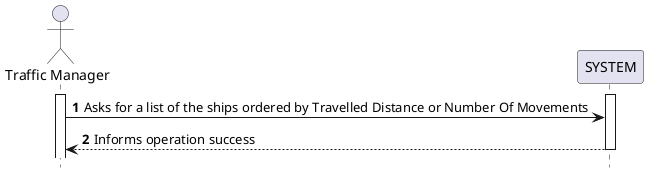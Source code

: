 @startuml
autonumber
hide footbox
activate SYSTEM
actor "Traffic Manager" as TRAFFICMANAGER
participant ":System" as SYSTEM
activate TRAFFICMANAGER
TRAFFICMANAGER -> SYSTEM : Asks for a list of the ships ordered by Travelled Distance or Number Of Movements


SYSTEM --> TRAFFICMANAGER : Informs operation success
deactivate SYSTEM

@enduml